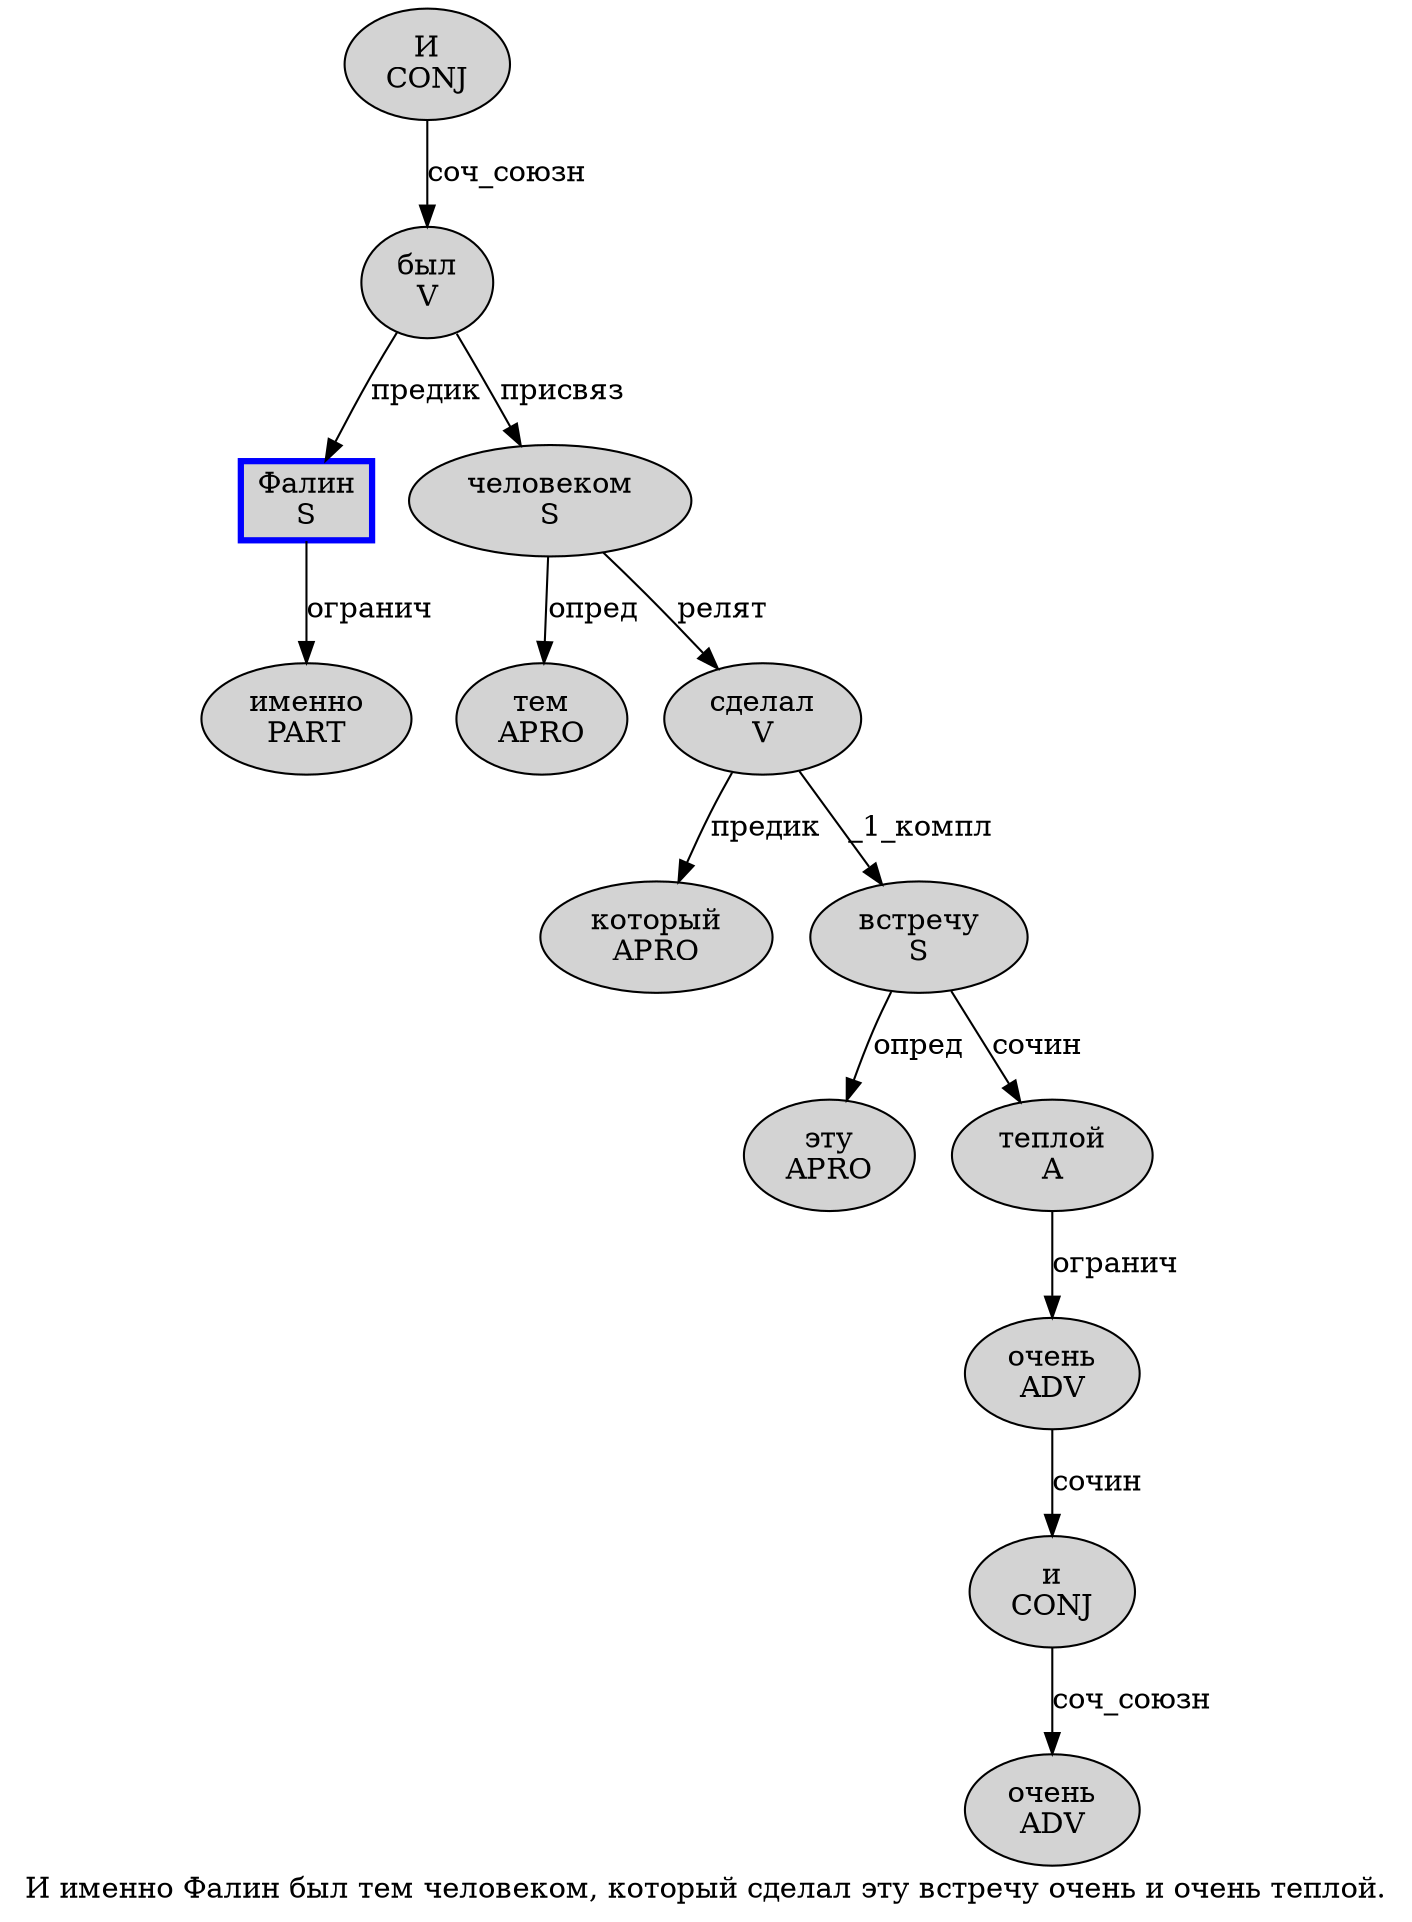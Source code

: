 digraph SENTENCE_973 {
	graph [label="И именно Фалин был тем человеком, который сделал эту встречу очень и очень теплой."]
	node [style=filled]
		0 [label="И
CONJ" color="" fillcolor=lightgray penwidth=1 shape=ellipse]
		1 [label="именно
PART" color="" fillcolor=lightgray penwidth=1 shape=ellipse]
		2 [label="Фалин
S" color=blue fillcolor=lightgray penwidth=3 shape=box]
		3 [label="был
V" color="" fillcolor=lightgray penwidth=1 shape=ellipse]
		4 [label="тем
APRO" color="" fillcolor=lightgray penwidth=1 shape=ellipse]
		5 [label="человеком
S" color="" fillcolor=lightgray penwidth=1 shape=ellipse]
		7 [label="который
APRO" color="" fillcolor=lightgray penwidth=1 shape=ellipse]
		8 [label="сделал
V" color="" fillcolor=lightgray penwidth=1 shape=ellipse]
		9 [label="эту
APRO" color="" fillcolor=lightgray penwidth=1 shape=ellipse]
		10 [label="встречу
S" color="" fillcolor=lightgray penwidth=1 shape=ellipse]
		11 [label="очень
ADV" color="" fillcolor=lightgray penwidth=1 shape=ellipse]
		12 [label="и
CONJ" color="" fillcolor=lightgray penwidth=1 shape=ellipse]
		13 [label="очень
ADV" color="" fillcolor=lightgray penwidth=1 shape=ellipse]
		14 [label="теплой
A" color="" fillcolor=lightgray penwidth=1 shape=ellipse]
			0 -> 3 [label="соч_союзн"]
			14 -> 11 [label="огранич"]
			5 -> 4 [label="опред"]
			5 -> 8 [label="релят"]
			12 -> 13 [label="соч_союзн"]
			8 -> 7 [label="предик"]
			8 -> 10 [label="_1_компл"]
			10 -> 9 [label="опред"]
			10 -> 14 [label="сочин"]
			3 -> 2 [label="предик"]
			3 -> 5 [label="присвяз"]
			2 -> 1 [label="огранич"]
			11 -> 12 [label="сочин"]
}